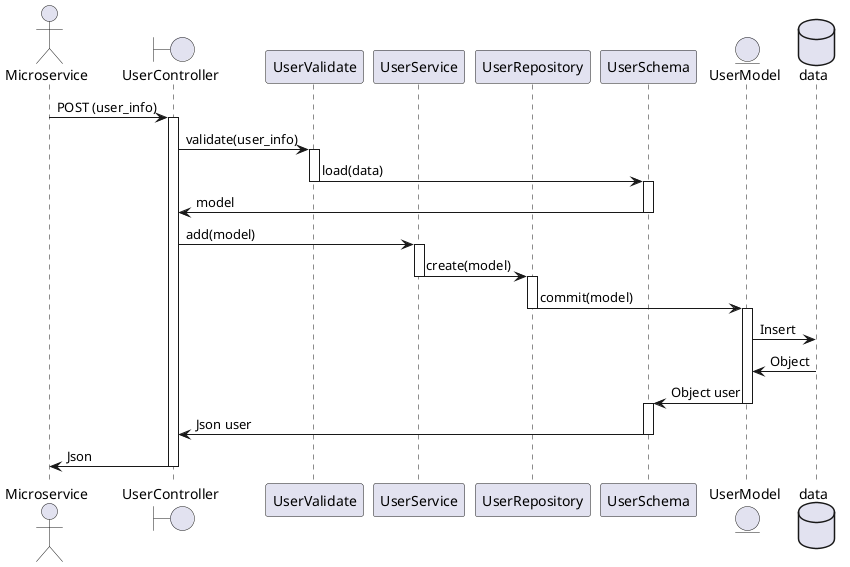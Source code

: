 @startuml Sequency diagram of User database

actor Microservice
boundary UserController

participant UserValidate
participant UserService
participant UserRepository
participant UserSchema
entity UserModel
database data

Microservice -> UserController: POST (user_info)
activate UserController
UserController -> UserValidate: validate(user_info)
activate UserValidate
UserValidate -> UserSchema: load(data)
deactivate UserValidate
activate UserSchema
UserSchema -> UserController: model
deactivate UserSchema
UserController -> UserService: add(model)
activate UserService
UserService -> UserRepository: create(model)
deactivate UserService
activate UserRepository
UserRepository -> UserModel: commit(model)
deactivate UserRepository
activate UserModel
UserModel -> data: Insert
UserModel <- data: Object
UserModel -> UserSchema: Object user
deactivate UserModel
activate UserSchema
UserSchema -> UserController: Json user
deactivate UserSchema
UserController -> Microservice : Json
deactivate UserController

@enduml